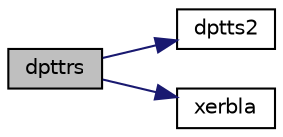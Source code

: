 digraph "dpttrs"
{
 // LATEX_PDF_SIZE
  edge [fontname="Helvetica",fontsize="10",labelfontname="Helvetica",labelfontsize="10"];
  node [fontname="Helvetica",fontsize="10",shape=record];
  rankdir="LR";
  Node1 [label="dpttrs",height=0.2,width=0.4,color="black", fillcolor="grey75", style="filled", fontcolor="black",tooltip="DPTTRS"];
  Node1 -> Node2 [color="midnightblue",fontsize="10",style="solid",fontname="Helvetica"];
  Node2 [label="dptts2",height=0.2,width=0.4,color="black", fillcolor="white", style="filled",URL="$dptts2_8f.html#af85ae9b8724a8f9b25e67da33ba5ab99",tooltip="DPTTS2 solves a tridiagonal system of the form AX=B using the L D LH factorization computed by spttrf..."];
  Node1 -> Node3 [color="midnightblue",fontsize="10",style="solid",fontname="Helvetica"];
  Node3 [label="xerbla",height=0.2,width=0.4,color="black", fillcolor="white", style="filled",URL="$xerbla_8f.html#a377ee61015baf8dea7770b3a404b1c07",tooltip="XERBLA"];
}
